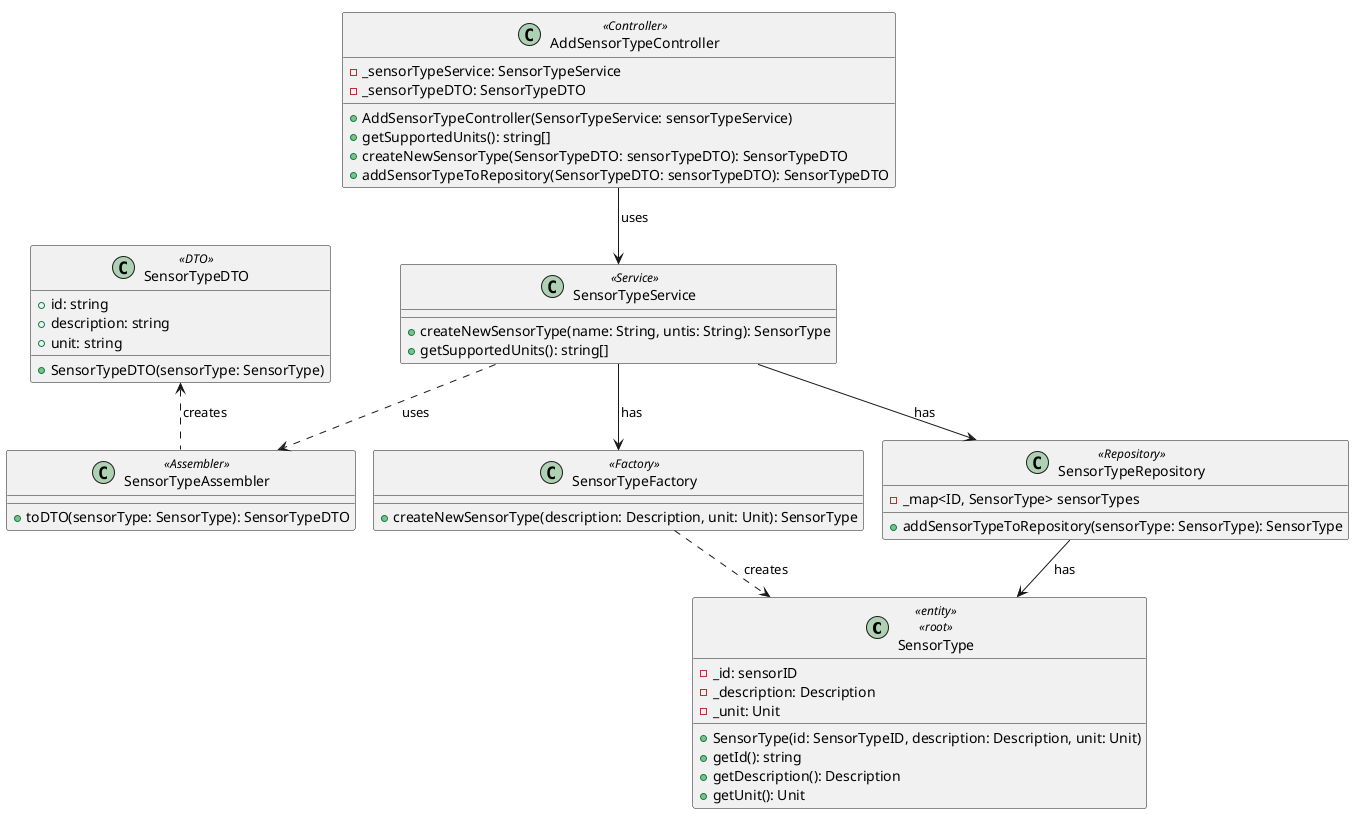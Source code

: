 @startuml
!pragma layout smetana

class SensorType<<entity>> <<root>> {
  - _id: sensorID
  - _description: Description
  - _unit: Unit
  + SensorType(id: SensorTypeID, description: Description, unit: Unit)
  + getId(): string
  + getDescription(): Description
  + getUnit(): Unit
  }

class SensorTypeFactory<<Factory>> {
  + createNewSensorType(description: Description, unit: Unit): SensorType
  }

class SensorTypeRepository<<Repository>> {
  - _map<ID, SensorType> sensorTypes
  + addSensorTypeToRepository(sensorType: SensorType): SensorType
  }
class SensorTypeService<<Service>> {
  + createNewSensorType(name: String, untis: String): SensorType
  + getSupportedUnits(): string[]
  }
class AddSensorTypeController<<Controller>> {
  - _sensorTypeService: SensorTypeService
  - _sensorTypeDTO: SensorTypeDTO
  + AddSensorTypeController(SensorTypeService: sensorTypeService)
  + getSupportedUnits(): string[]
  + createNewSensorType(SensorTypeDTO: sensorTypeDTO): SensorTypeDTO
  + addSensorTypeToRepository(SensorTypeDTO: sensorTypeDTO): SensorTypeDTO
  }
class SensorTypeDTO<<DTO>> {
+ id: string
+ description: string
+ unit: string
+ SensorTypeDTO(sensorType: SensorType)
}
class SensorTypeAssembler<<Assembler>> {
  + toDTO(sensorType: SensorType): SensorTypeDTO
  }


SensorTypeRepository -down-> SensorType: has
SensorTypeService -down-> SensorTypeFactory: has
SensorTypeService -down-> SensorTypeRepository: has
SensorTypeFactory .down.> SensorType: creates
AddSensorTypeController -down-> SensorTypeService: uses
SensorTypeService .down.> SensorTypeAssembler: uses
SensorTypeAssembler .up.> SensorTypeDTO: creates




@enduml